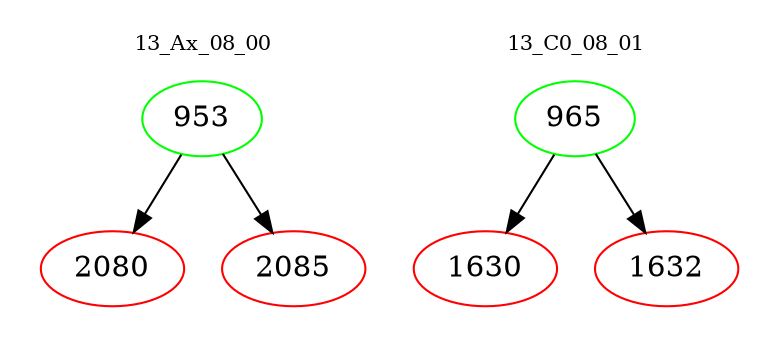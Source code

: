 digraph{
subgraph cluster_0 {
color = white
label = "13_Ax_08_00";
fontsize=10;
T0_953 [label="953", color="green"]
T0_953 -> T0_2080 [color="black"]
T0_2080 [label="2080", color="red"]
T0_953 -> T0_2085 [color="black"]
T0_2085 [label="2085", color="red"]
}
subgraph cluster_1 {
color = white
label = "13_C0_08_01";
fontsize=10;
T1_965 [label="965", color="green"]
T1_965 -> T1_1630 [color="black"]
T1_1630 [label="1630", color="red"]
T1_965 -> T1_1632 [color="black"]
T1_1632 [label="1632", color="red"]
}
}
